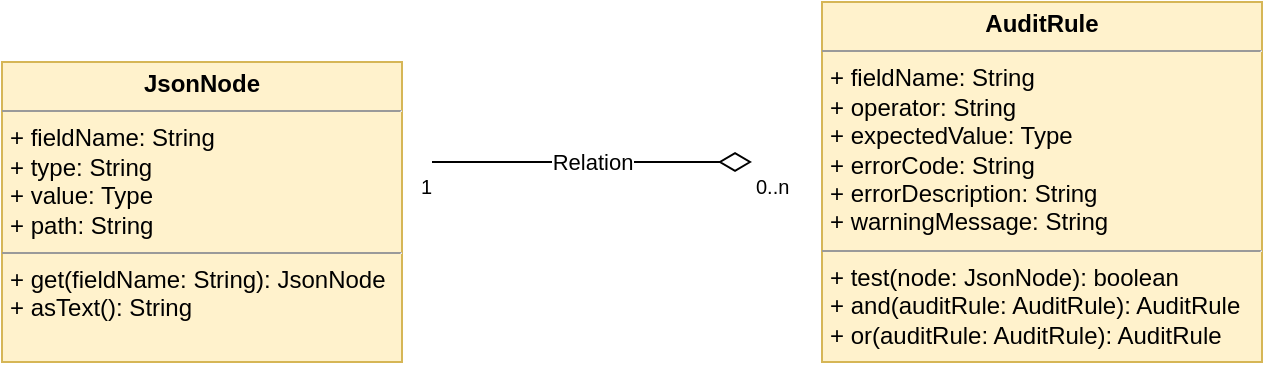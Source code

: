 <mxfile version="10.9.5" type="device"><diagram id="n7KmQ_fNAfoZEWgw9Bp2" name="Page-1"><mxGraphModel dx="1355" dy="827" grid="1" gridSize="10" guides="1" tooltips="1" connect="1" arrows="1" fold="1" page="1" pageScale="1" pageWidth="827" pageHeight="1169" math="0" shadow="0"><root><mxCell id="0"/><mxCell id="1" parent="0"/><mxCell id="yLPYL6Hu5ei1i1UFGEsh-2" value="&lt;p style=&quot;margin: 0px ; margin-top: 4px ; text-align: center&quot;&gt;&lt;b&gt;JsonNode&lt;/b&gt;&lt;/p&gt;&lt;hr size=&quot;1&quot;&gt;&lt;p style=&quot;margin: 0px ; margin-left: 4px&quot;&gt;+ fieldName: String&lt;/p&gt;&lt;p style=&quot;margin: 0px ; margin-left: 4px&quot;&gt;+ type: String&lt;/p&gt;&lt;p style=&quot;margin: 0px ; margin-left: 4px&quot;&gt;+ value: Type&lt;/p&gt;&lt;p style=&quot;margin: 0px ; margin-left: 4px&quot;&gt;+ path: String&lt;/p&gt;&lt;hr size=&quot;1&quot;&gt;&lt;p style=&quot;margin: 0px ; margin-left: 4px&quot;&gt;+ get(fieldName: String): JsonNode&lt;/p&gt;&lt;p style=&quot;margin: 0px ; margin-left: 4px&quot;&gt;+ asText(): String&lt;/p&gt;" style="verticalAlign=top;align=left;overflow=fill;fontSize=12;fontFamily=Helvetica;html=1;fillColor=#fff2cc;strokeColor=#d6b656;" vertex="1" parent="1"><mxGeometry x="100" y="170" width="200" height="150" as="geometry"/></mxCell><mxCell id="yLPYL6Hu5ei1i1UFGEsh-3" value="Relation" style="endArrow=none;html=1;endSize=12;startArrow=diamondThin;startSize=14;startFill=0;edgeStyle=orthogonalEdgeStyle;endFill=0;" edge="1" parent="1"><mxGeometry relative="1" as="geometry"><mxPoint x="475" y="220" as="sourcePoint"/><mxPoint x="315" y="220" as="targetPoint"/></mxGeometry></mxCell><mxCell id="yLPYL6Hu5ei1i1UFGEsh-4" value="0..n" style="resizable=0;html=1;align=left;verticalAlign=top;labelBackgroundColor=#ffffff;fontSize=10;" connectable="0" vertex="1" parent="yLPYL6Hu5ei1i1UFGEsh-3"><mxGeometry x="-1" relative="1" as="geometry"/></mxCell><mxCell id="yLPYL6Hu5ei1i1UFGEsh-5" value="1" style="resizable=0;html=1;align=right;verticalAlign=top;labelBackgroundColor=#ffffff;fontSize=10;" connectable="0" vertex="1" parent="yLPYL6Hu5ei1i1UFGEsh-3"><mxGeometry x="1" relative="1" as="geometry"/></mxCell><mxCell id="yLPYL6Hu5ei1i1UFGEsh-7" value="&lt;p style=&quot;margin: 0px ; margin-top: 4px ; text-align: center&quot;&gt;&lt;b&gt;AuditRule&lt;/b&gt;&lt;/p&gt;&lt;hr size=&quot;1&quot;&gt;&lt;p style=&quot;margin: 0px ; margin-left: 4px&quot;&gt;+ fieldName: String&lt;/p&gt;&lt;p style=&quot;margin: 0px ; margin-left: 4px&quot;&gt;+ operator: String&lt;/p&gt;&lt;p style=&quot;margin: 0px ; margin-left: 4px&quot;&gt;+ expectedValue: Type&lt;/p&gt;&lt;p style=&quot;margin: 0px ; margin-left: 4px&quot;&gt;+ errorCode: String&lt;/p&gt;&lt;p style=&quot;margin: 0px ; margin-left: 4px&quot;&gt;+ errorDescription: String&lt;/p&gt;&lt;p style=&quot;margin: 0px ; margin-left: 4px&quot;&gt;+ warningMessage: String&lt;/p&gt;&lt;hr size=&quot;1&quot;&gt;&lt;p style=&quot;margin: 0px ; margin-left: 4px&quot;&gt;+ test(node: JsonNode): boolean&lt;/p&gt;&lt;p style=&quot;margin: 0px ; margin-left: 4px&quot;&gt;+ and(auditRule: AuditRule): AuditRule&lt;/p&gt;&lt;p style=&quot;margin: 0px ; margin-left: 4px&quot;&gt;+ or(auditRule: AuditRule): AuditRule&lt;br&gt;&lt;/p&gt;" style="verticalAlign=top;align=left;overflow=fill;fontSize=12;fontFamily=Helvetica;html=1;fillColor=#fff2cc;strokeColor=#d6b656;" vertex="1" parent="1"><mxGeometry x="510" y="140" width="220" height="180" as="geometry"/></mxCell></root></mxGraphModel></diagram></mxfile>